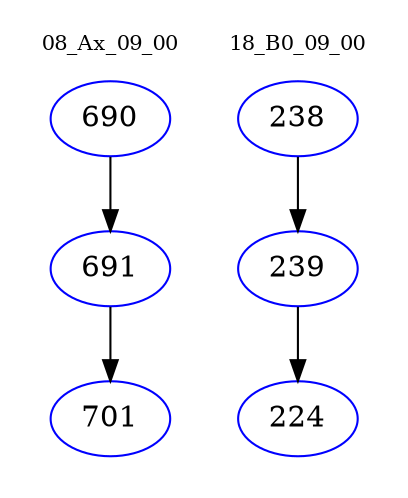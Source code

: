 digraph{
subgraph cluster_0 {
color = white
label = "08_Ax_09_00";
fontsize=10;
T0_690 [label="690", color="blue"]
T0_690 -> T0_691 [color="black"]
T0_691 [label="691", color="blue"]
T0_691 -> T0_701 [color="black"]
T0_701 [label="701", color="blue"]
}
subgraph cluster_1 {
color = white
label = "18_B0_09_00";
fontsize=10;
T1_238 [label="238", color="blue"]
T1_238 -> T1_239 [color="black"]
T1_239 [label="239", color="blue"]
T1_239 -> T1_224 [color="black"]
T1_224 [label="224", color="blue"]
}
}
